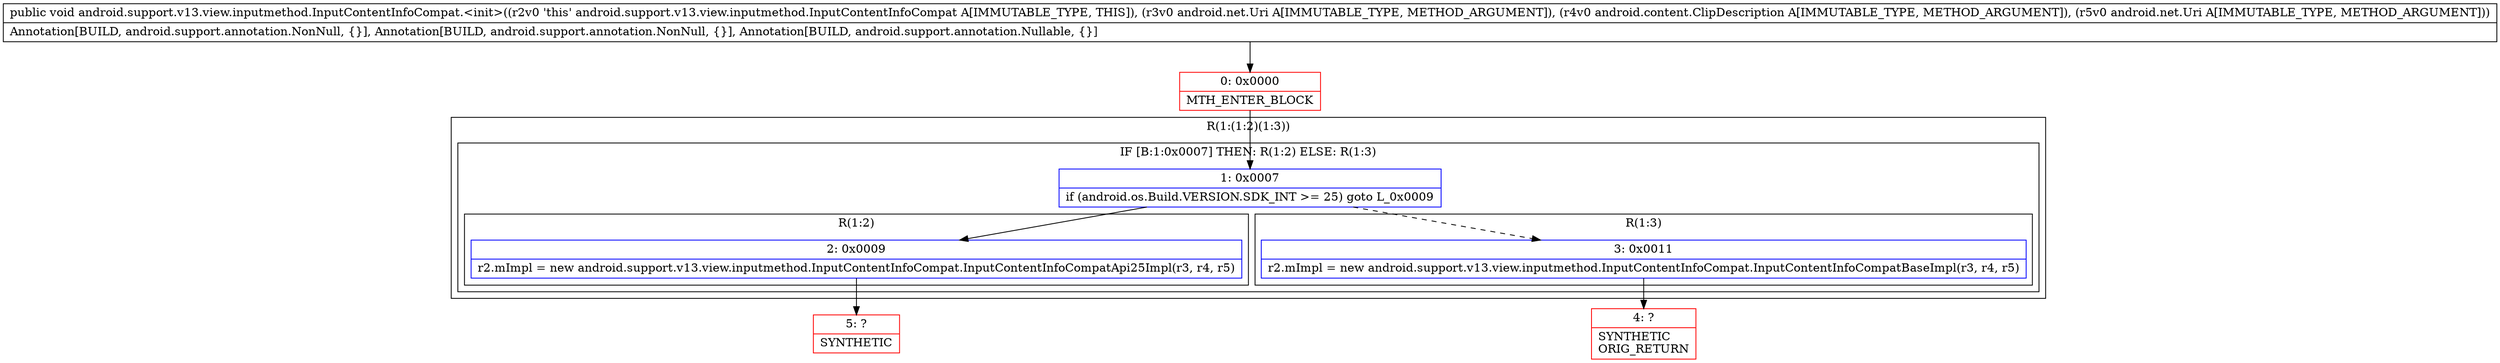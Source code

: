 digraph "CFG forandroid.support.v13.view.inputmethod.InputContentInfoCompat.\<init\>(Landroid\/net\/Uri;Landroid\/content\/ClipDescription;Landroid\/net\/Uri;)V" {
subgraph cluster_Region_1129006970 {
label = "R(1:(1:2)(1:3))";
node [shape=record,color=blue];
subgraph cluster_IfRegion_1819478718 {
label = "IF [B:1:0x0007] THEN: R(1:2) ELSE: R(1:3)";
node [shape=record,color=blue];
Node_1 [shape=record,label="{1\:\ 0x0007|if (android.os.Build.VERSION.SDK_INT \>= 25) goto L_0x0009\l}"];
subgraph cluster_Region_594250312 {
label = "R(1:2)";
node [shape=record,color=blue];
Node_2 [shape=record,label="{2\:\ 0x0009|r2.mImpl = new android.support.v13.view.inputmethod.InputContentInfoCompat.InputContentInfoCompatApi25Impl(r3, r4, r5)\l}"];
}
subgraph cluster_Region_1489083762 {
label = "R(1:3)";
node [shape=record,color=blue];
Node_3 [shape=record,label="{3\:\ 0x0011|r2.mImpl = new android.support.v13.view.inputmethod.InputContentInfoCompat.InputContentInfoCompatBaseImpl(r3, r4, r5)\l}"];
}
}
}
Node_0 [shape=record,color=red,label="{0\:\ 0x0000|MTH_ENTER_BLOCK\l}"];
Node_4 [shape=record,color=red,label="{4\:\ ?|SYNTHETIC\lORIG_RETURN\l}"];
Node_5 [shape=record,color=red,label="{5\:\ ?|SYNTHETIC\l}"];
MethodNode[shape=record,label="{public void android.support.v13.view.inputmethod.InputContentInfoCompat.\<init\>((r2v0 'this' android.support.v13.view.inputmethod.InputContentInfoCompat A[IMMUTABLE_TYPE, THIS]), (r3v0 android.net.Uri A[IMMUTABLE_TYPE, METHOD_ARGUMENT]), (r4v0 android.content.ClipDescription A[IMMUTABLE_TYPE, METHOD_ARGUMENT]), (r5v0 android.net.Uri A[IMMUTABLE_TYPE, METHOD_ARGUMENT]))  | Annotation[BUILD, android.support.annotation.NonNull, \{\}], Annotation[BUILD, android.support.annotation.NonNull, \{\}], Annotation[BUILD, android.support.annotation.Nullable, \{\}]\l}"];
MethodNode -> Node_0;
Node_1 -> Node_2;
Node_1 -> Node_3[style=dashed];
Node_2 -> Node_5;
Node_3 -> Node_4;
Node_0 -> Node_1;
}

